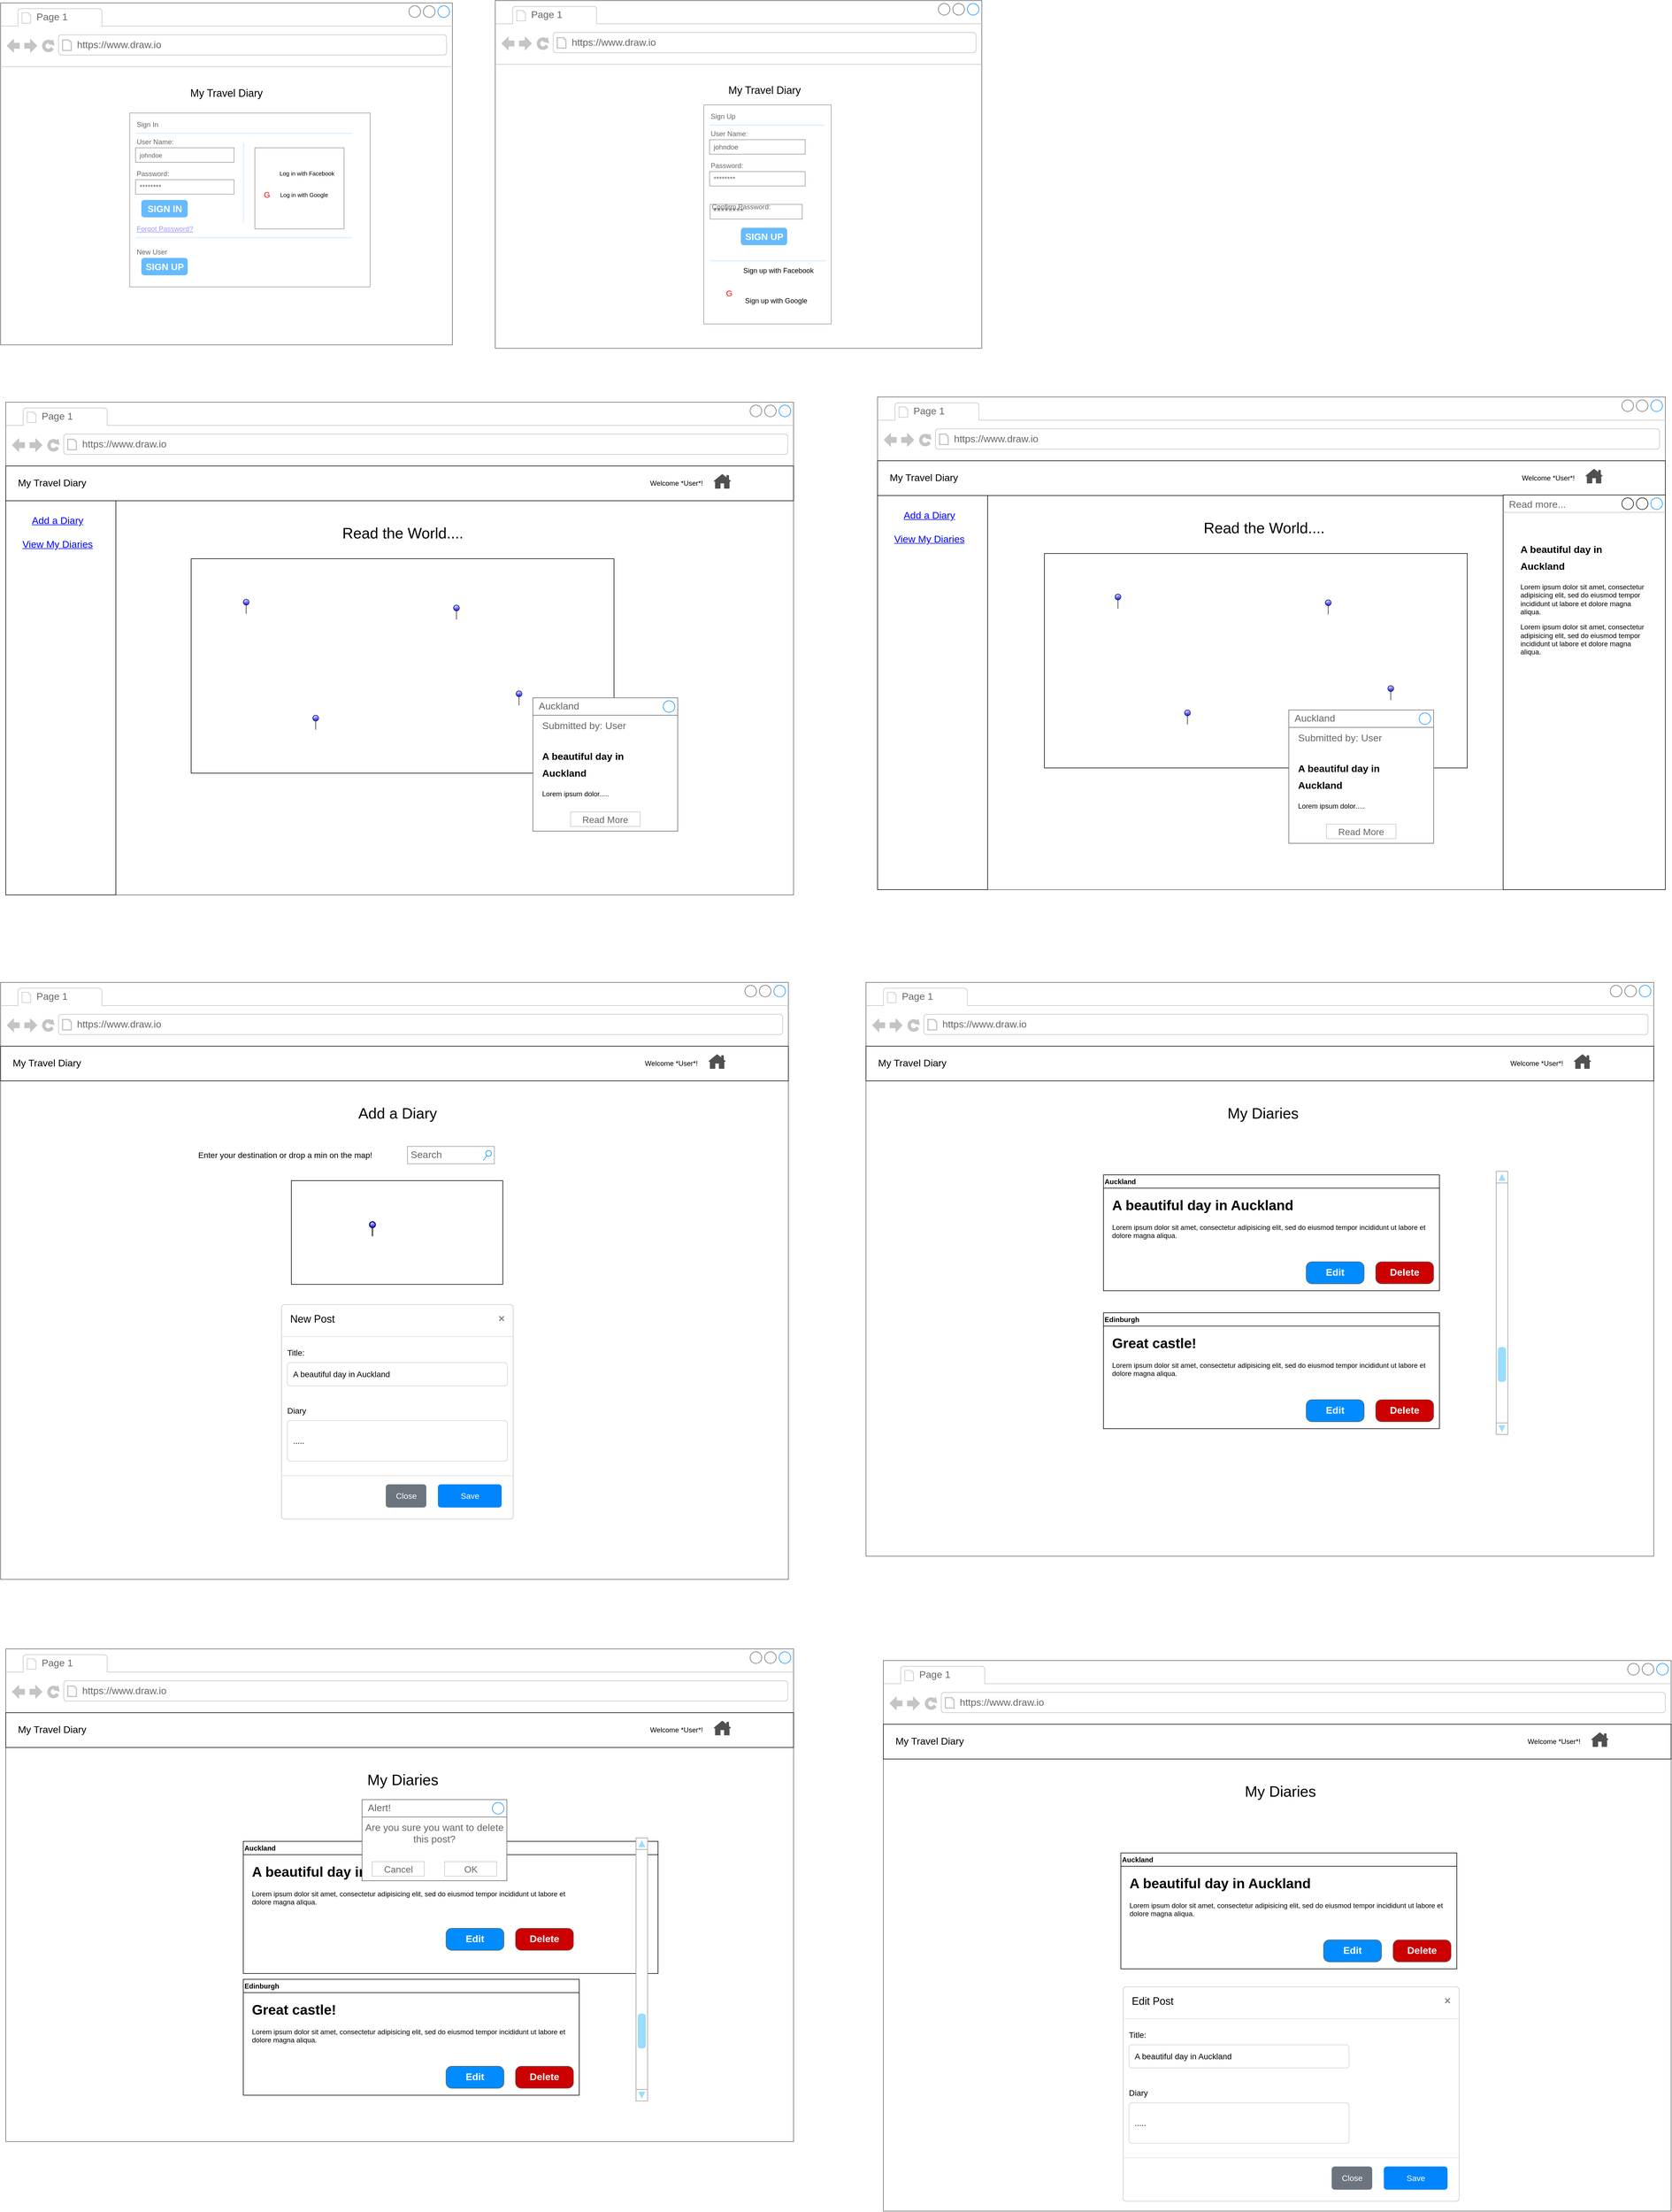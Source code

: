 <mxfile version="21.6.6" type="device">
  <diagram name="Page-1" id="_kGvwh7l0LLHCs0dxBXU">
    <mxGraphModel dx="14191" dy="10467" grid="1" gridSize="10" guides="1" tooltips="1" connect="1" arrows="1" fold="1" page="1" pageScale="1" pageWidth="827" pageHeight="1169" math="0" shadow="0">
      <root>
        <mxCell id="0" />
        <mxCell id="1" parent="0" />
        <mxCell id="R0nz26j8i6R1X5gJDK1r-1" value="" style="strokeWidth=1;shadow=0;dashed=0;align=center;html=1;shape=mxgraph.mockup.containers.browserWindow;rSize=0;strokeColor=#666666;strokeColor2=#008cff;strokeColor3=#c4c4c4;mainText=,;recursiveResize=0;" vertex="1" parent="1">
          <mxGeometry x="-10695" y="-7481" width="1360" height="850" as="geometry" />
        </mxCell>
        <mxCell id="R0nz26j8i6R1X5gJDK1r-2" value="Page 1" style="strokeWidth=1;shadow=0;dashed=0;align=center;html=1;shape=mxgraph.mockup.containers.anchor;fontSize=17;fontColor=#666666;align=left;whiteSpace=wrap;" vertex="1" parent="R0nz26j8i6R1X5gJDK1r-1">
          <mxGeometry x="60" y="12" width="110" height="26" as="geometry" />
        </mxCell>
        <mxCell id="R0nz26j8i6R1X5gJDK1r-3" value="https://www.draw.io" style="strokeWidth=1;shadow=0;dashed=0;align=center;html=1;shape=mxgraph.mockup.containers.anchor;rSize=0;fontSize=17;fontColor=#666666;align=left;" vertex="1" parent="R0nz26j8i6R1X5gJDK1r-1">
          <mxGeometry x="130" y="60" width="250" height="26" as="geometry" />
        </mxCell>
        <mxCell id="R0nz26j8i6R1X5gJDK1r-57" value="" style="rounded=0;whiteSpace=wrap;html=1;" vertex="1" parent="R0nz26j8i6R1X5gJDK1r-1">
          <mxGeometry y="110" width="1360" height="60" as="geometry" />
        </mxCell>
        <mxCell id="R0nz26j8i6R1X5gJDK1r-58" value="Welcome *User*!" style="text;html=1;strokeColor=none;fillColor=none;align=center;verticalAlign=middle;whiteSpace=wrap;rounded=0;" vertex="1" parent="R0nz26j8i6R1X5gJDK1r-1">
          <mxGeometry x="1088" y="125" width="140" height="30" as="geometry" />
        </mxCell>
        <mxCell id="R0nz26j8i6R1X5gJDK1r-59" value="&lt;font style=&quot;font-size: 17px;&quot;&gt;My Travel Diary&lt;/font&gt;" style="text;html=1;strokeColor=none;fillColor=none;align=center;verticalAlign=middle;whiteSpace=wrap;rounded=0;" vertex="1" parent="R0nz26j8i6R1X5gJDK1r-1">
          <mxGeometry x="10" y="125" width="140" height="30" as="geometry" />
        </mxCell>
        <mxCell id="R0nz26j8i6R1X5gJDK1r-60" value="" style="sketch=0;pointerEvents=1;shadow=0;dashed=0;html=1;strokeColor=none;fillColor=#505050;labelPosition=center;verticalLabelPosition=bottom;verticalAlign=top;outlineConnect=0;align=center;shape=mxgraph.office.concepts.home;" vertex="1" parent="R0nz26j8i6R1X5gJDK1r-1">
          <mxGeometry x="1222" y="124" width="30" height="25" as="geometry" />
        </mxCell>
        <mxCell id="R0nz26j8i6R1X5gJDK1r-61" value="" style="shape=image;html=1;verticalAlign=top;verticalLabelPosition=bottom;labelBackgroundColor=#ffffff;imageAspect=0;aspect=fixed;image=https://cdn1.iconfinder.com/data/icons/ui-essential-17/32/UI_Essential_Outline_1_essential-app-ui-question-help-128.png" vertex="1" parent="R0nz26j8i6R1X5gJDK1r-1">
          <mxGeometry x="1270" y="124" width="30" height="30" as="geometry" />
        </mxCell>
        <mxCell id="R0nz26j8i6R1X5gJDK1r-62" value="" style="rounded=0;whiteSpace=wrap;html=1;" vertex="1" parent="R0nz26j8i6R1X5gJDK1r-1">
          <mxGeometry x="320" y="270" width="730" height="370" as="geometry" />
        </mxCell>
        <mxCell id="R0nz26j8i6R1X5gJDK1r-63" value="" style="rounded=0;whiteSpace=wrap;html=1;" vertex="1" parent="R0nz26j8i6R1X5gJDK1r-1">
          <mxGeometry y="170" width="190" height="680" as="geometry" />
        </mxCell>
        <mxCell id="R0nz26j8i6R1X5gJDK1r-64" value="Add a Diary" style="shape=rectangle;strokeColor=none;fillColor=none;linkText=;fontSize=17;fontColor=#0000ff;fontStyle=4;html=1;align=center;" vertex="1" parent="R0nz26j8i6R1X5gJDK1r-1">
          <mxGeometry x="14" y="190" width="150" height="30" as="geometry" />
        </mxCell>
        <mxCell id="R0nz26j8i6R1X5gJDK1r-77" value="&lt;font style=&quot;font-size: 26px;&quot;&gt;Read the World....&lt;/font&gt;" style="text;html=1;strokeColor=none;fillColor=none;align=center;verticalAlign=middle;whiteSpace=wrap;rounded=0;" vertex="1" parent="R0nz26j8i6R1X5gJDK1r-1">
          <mxGeometry x="517.5" y="211" width="335" height="30" as="geometry" />
        </mxCell>
        <mxCell id="R0nz26j8i6R1X5gJDK1r-79" value="" style="verticalLabelPosition=top;html=1;shadow=0;dashed=0;verticalAlign=bottom;strokeWidth=1;shape=mxgraph.ios.iPin;fillColor2=#ccccff;fillColor3=#0000ff;strokeColor=#000066;" vertex="1" parent="R0nz26j8i6R1X5gJDK1r-1">
          <mxGeometry x="410" y="340" width="10" height="25" as="geometry" />
        </mxCell>
        <mxCell id="R0nz26j8i6R1X5gJDK1r-80" value="" style="verticalLabelPosition=top;html=1;shadow=0;dashed=0;verticalAlign=bottom;strokeWidth=1;shape=mxgraph.ios.iPin;fillColor2=#ccccff;fillColor3=#0000ff;strokeColor=#000066;" vertex="1" parent="R0nz26j8i6R1X5gJDK1r-1">
          <mxGeometry x="530" y="540" width="10" height="25" as="geometry" />
        </mxCell>
        <mxCell id="R0nz26j8i6R1X5gJDK1r-81" value="" style="verticalLabelPosition=top;html=1;shadow=0;dashed=0;verticalAlign=bottom;strokeWidth=1;shape=mxgraph.ios.iPin;fillColor2=#ccccff;fillColor3=#0000ff;strokeColor=#000066;" vertex="1" parent="R0nz26j8i6R1X5gJDK1r-1">
          <mxGeometry x="773" y="350" width="10" height="25" as="geometry" />
        </mxCell>
        <mxCell id="R0nz26j8i6R1X5gJDK1r-82" value="" style="verticalLabelPosition=top;html=1;shadow=0;dashed=0;verticalAlign=bottom;strokeWidth=1;shape=mxgraph.ios.iPin;fillColor2=#ccccff;fillColor3=#0000ff;strokeColor=#000066;" vertex="1" parent="R0nz26j8i6R1X5gJDK1r-1">
          <mxGeometry x="881" y="498" width="10" height="25" as="geometry" />
        </mxCell>
        <mxCell id="R0nz26j8i6R1X5gJDK1r-83" value="&amp;nbsp; &amp;nbsp;Submitted by: User&lt;br&gt;&lt;span style=&quot;white-space: pre;&quot;&gt;&#x9;&lt;/span&gt;&lt;br&gt;&lt;span style=&quot;white-space: pre;&quot;&gt;&#x9;&lt;/span&gt;" style="strokeWidth=1;shadow=0;dashed=0;align=left;html=1;shape=mxgraph.mockup.containers.rrect;rSize=0;strokeColor=#666666;fontColor=#666666;fontSize=17;verticalAlign=top;whiteSpace=wrap;fillColor=#ffffff;spacingTop=32;" vertex="1" parent="R0nz26j8i6R1X5gJDK1r-1">
          <mxGeometry x="910" y="510" width="250" height="230" as="geometry" />
        </mxCell>
        <mxCell id="R0nz26j8i6R1X5gJDK1r-84" value="Auckland" style="strokeWidth=1;shadow=0;dashed=0;align=center;html=1;shape=mxgraph.mockup.containers.rrect;rSize=0;fontSize=17;fontColor=#666666;strokeColor=#666666;align=left;spacingLeft=8;fillColor=#ffffff;resizeWidth=1;whiteSpace=wrap;" vertex="1" parent="R0nz26j8i6R1X5gJDK1r-83">
          <mxGeometry width="250" height="30" relative="1" as="geometry" />
        </mxCell>
        <mxCell id="R0nz26j8i6R1X5gJDK1r-85" value="" style="shape=ellipse;strokeColor=#008cff;resizable=0;fillColor=none;html=1;" vertex="1" parent="R0nz26j8i6R1X5gJDK1r-84">
          <mxGeometry x="1" y="0.5" width="20" height="20" relative="1" as="geometry">
            <mxPoint x="-25" y="-10" as="offset" />
          </mxGeometry>
        </mxCell>
        <mxCell id="R0nz26j8i6R1X5gJDK1r-86" value="Read More" style="strokeWidth=1;shadow=0;dashed=0;align=center;html=1;shape=mxgraph.mockup.containers.rrect;rSize=0;fontSize=16;fontColor=#666666;strokeColor=#c4c4c4;resizable=0;whiteSpace=wrap;fillColor=#ffffff;" vertex="1" parent="R0nz26j8i6R1X5gJDK1r-83">
          <mxGeometry x="0.5" y="1" width="120" height="25" relative="1" as="geometry">
            <mxPoint x="-60" y="-33" as="offset" />
          </mxGeometry>
        </mxCell>
        <mxCell id="R0nz26j8i6R1X5gJDK1r-87" value="&lt;h1&gt;&lt;font style=&quot;font-size: 17px;&quot;&gt;A beautiful day in Auckland&lt;/font&gt;&lt;/h1&gt;&lt;p&gt;Lorem ipsum dolor.....&lt;/p&gt;" style="text;html=1;strokeColor=none;fillColor=none;spacing=5;spacingTop=-20;whiteSpace=wrap;overflow=hidden;rounded=0;" vertex="1" parent="R0nz26j8i6R1X5gJDK1r-83">
          <mxGeometry x="11" y="78.684" width="229" height="145.263" as="geometry" />
        </mxCell>
        <mxCell id="R0nz26j8i6R1X5gJDK1r-76" value="View My Diaries" style="shape=rectangle;strokeColor=none;fillColor=none;linkText=;fontSize=17;fontColor=#0000ff;fontStyle=4;html=1;align=center;" vertex="1" parent="R0nz26j8i6R1X5gJDK1r-1">
          <mxGeometry x="14" y="231" width="150" height="30" as="geometry" />
        </mxCell>
        <mxCell id="R0nz26j8i6R1X5gJDK1r-7" value="" style="strokeWidth=1;shadow=0;dashed=0;align=center;html=1;shape=mxgraph.mockup.containers.browserWindow;rSize=0;strokeColor=#666666;strokeColor2=#008cff;strokeColor3=#c4c4c4;mainText=,;recursiveResize=0;" vertex="1" parent="1">
          <mxGeometry x="-10704" y="-8170" width="780" height="590" as="geometry" />
        </mxCell>
        <mxCell id="R0nz26j8i6R1X5gJDK1r-8" value="Page 1" style="strokeWidth=1;shadow=0;dashed=0;align=center;html=1;shape=mxgraph.mockup.containers.anchor;fontSize=17;fontColor=#666666;align=left;whiteSpace=wrap;" vertex="1" parent="R0nz26j8i6R1X5gJDK1r-7">
          <mxGeometry x="60" y="12" width="110" height="26" as="geometry" />
        </mxCell>
        <mxCell id="R0nz26j8i6R1X5gJDK1r-9" value="https://www.draw.io" style="strokeWidth=1;shadow=0;dashed=0;align=center;html=1;shape=mxgraph.mockup.containers.anchor;rSize=0;fontSize=17;fontColor=#666666;align=left;" vertex="1" parent="R0nz26j8i6R1X5gJDK1r-7">
          <mxGeometry x="130" y="60" width="250" height="26" as="geometry" />
        </mxCell>
        <mxCell id="R0nz26j8i6R1X5gJDK1r-10" value="" style="strokeWidth=1;shadow=0;dashed=0;align=center;html=1;shape=mxgraph.mockup.forms.rrect;rSize=0;strokeColor=#999999;fillColor=#ffffff;" vertex="1" parent="R0nz26j8i6R1X5gJDK1r-7">
          <mxGeometry x="223" y="190" width="415" height="300" as="geometry" />
        </mxCell>
        <mxCell id="R0nz26j8i6R1X5gJDK1r-11" value="Sign In" style="strokeWidth=1;shadow=0;dashed=0;align=center;html=1;shape=mxgraph.mockup.forms.anchor;fontSize=12;fontColor=#666666;align=left;resizeWidth=1;spacingLeft=0;" vertex="1" parent="R0nz26j8i6R1X5gJDK1r-10">
          <mxGeometry width="207.5" height="20" relative="1" as="geometry">
            <mxPoint x="10" y="10" as="offset" />
          </mxGeometry>
        </mxCell>
        <mxCell id="R0nz26j8i6R1X5gJDK1r-12" value="" style="shape=line;strokeColor=#ddeeff;strokeWidth=2;html=1;resizeWidth=1;" vertex="1" parent="R0nz26j8i6R1X5gJDK1r-10">
          <mxGeometry width="373.5" height="10" relative="1" as="geometry">
            <mxPoint x="10" y="30" as="offset" />
          </mxGeometry>
        </mxCell>
        <mxCell id="R0nz26j8i6R1X5gJDK1r-13" value="User Name:" style="strokeWidth=1;shadow=0;dashed=0;align=center;html=1;shape=mxgraph.mockup.forms.anchor;fontSize=12;fontColor=#666666;align=left;resizeWidth=1;spacingLeft=0;" vertex="1" parent="R0nz26j8i6R1X5gJDK1r-10">
          <mxGeometry width="207.5" height="20" relative="1" as="geometry">
            <mxPoint x="10" y="40" as="offset" />
          </mxGeometry>
        </mxCell>
        <mxCell id="R0nz26j8i6R1X5gJDK1r-14" value="&lt;font style=&quot;font-size: 11px;&quot;&gt;johndoe&lt;/font&gt;" style="strokeWidth=1;shadow=0;dashed=0;align=center;html=1;shape=mxgraph.mockup.forms.rrect;rSize=0;strokeColor=#999999;fontColor=#666666;align=left;spacingLeft=5;resizeWidth=1;" vertex="1" parent="R0nz26j8i6R1X5gJDK1r-10">
          <mxGeometry width="170" height="25" relative="1" as="geometry">
            <mxPoint x="10" y="60" as="offset" />
          </mxGeometry>
        </mxCell>
        <mxCell id="R0nz26j8i6R1X5gJDK1r-15" value="Password:" style="strokeWidth=1;shadow=0;dashed=0;align=center;html=1;shape=mxgraph.mockup.forms.anchor;fontSize=12;fontColor=#666666;align=left;resizeWidth=1;spacingLeft=0;" vertex="1" parent="R0nz26j8i6R1X5gJDK1r-10">
          <mxGeometry width="207.5" height="20" relative="1" as="geometry">
            <mxPoint x="10" y="95" as="offset" />
          </mxGeometry>
        </mxCell>
        <mxCell id="R0nz26j8i6R1X5gJDK1r-16" value="********" style="strokeWidth=1;shadow=0;dashed=0;align=center;html=1;shape=mxgraph.mockup.forms.rrect;rSize=0;strokeColor=#999999;fontColor=#666666;align=left;spacingLeft=5;resizeWidth=1;" vertex="1" parent="R0nz26j8i6R1X5gJDK1r-10">
          <mxGeometry width="170" height="25" relative="1" as="geometry">
            <mxPoint x="10" y="115" as="offset" />
          </mxGeometry>
        </mxCell>
        <mxCell id="R0nz26j8i6R1X5gJDK1r-17" value="SIGN IN" style="strokeWidth=1;shadow=0;dashed=0;align=center;html=1;shape=mxgraph.mockup.forms.rrect;rSize=5;strokeColor=none;fontColor=#ffffff;fillColor=#66bbff;fontSize=16;fontStyle=1;" vertex="1" parent="R0nz26j8i6R1X5gJDK1r-10">
          <mxGeometry y="1" width="80" height="30" relative="1" as="geometry">
            <mxPoint x="20" y="-150" as="offset" />
          </mxGeometry>
        </mxCell>
        <mxCell id="R0nz26j8i6R1X5gJDK1r-18" value="Forgot Password?" style="strokeWidth=1;shadow=0;dashed=0;align=center;html=1;shape=mxgraph.mockup.forms.anchor;fontSize=12;fontColor=#9999ff;align=left;spacingLeft=0;fontStyle=4;resizeWidth=1;" vertex="1" parent="R0nz26j8i6R1X5gJDK1r-10">
          <mxGeometry y="1" width="311.25" height="20" relative="1" as="geometry">
            <mxPoint x="10" y="-110" as="offset" />
          </mxGeometry>
        </mxCell>
        <mxCell id="R0nz26j8i6R1X5gJDK1r-19" value="" style="shape=line;strokeColor=#ddeeff;strokeWidth=2;html=1;resizeWidth=1;" vertex="1" parent="R0nz26j8i6R1X5gJDK1r-10">
          <mxGeometry y="1" width="373.5" height="10" relative="1" as="geometry">
            <mxPoint x="10" y="-90" as="offset" />
          </mxGeometry>
        </mxCell>
        <mxCell id="R0nz26j8i6R1X5gJDK1r-20" value="New User" style="strokeWidth=1;shadow=0;dashed=0;align=center;html=1;shape=mxgraph.mockup.forms.anchor;fontSize=12;fontColor=#666666;align=left;spacingLeft=0;resizeWidth=1;" vertex="1" parent="R0nz26j8i6R1X5gJDK1r-10">
          <mxGeometry y="1" width="311.25" height="20" relative="1" as="geometry">
            <mxPoint x="10" y="-70" as="offset" />
          </mxGeometry>
        </mxCell>
        <mxCell id="R0nz26j8i6R1X5gJDK1r-21" value="SIGN UP" style="strokeWidth=1;shadow=0;dashed=0;align=center;html=1;shape=mxgraph.mockup.forms.rrect;rSize=5;strokeColor=none;fontColor=#ffffff;fillColor=#66bbff;fontSize=16;fontStyle=1;" vertex="1" parent="R0nz26j8i6R1X5gJDK1r-10">
          <mxGeometry y="1" width="80" height="30" relative="1" as="geometry">
            <mxPoint x="20" y="-50" as="offset" />
          </mxGeometry>
        </mxCell>
        <mxCell id="R0nz26j8i6R1X5gJDK1r-51" value="" style="rounded=0;whiteSpace=wrap;html=1;strokeColor=#999999;" vertex="1" parent="R0nz26j8i6R1X5gJDK1r-10">
          <mxGeometry x="216.02" y="60" width="153.98" height="140" as="geometry" />
        </mxCell>
        <mxCell id="R0nz26j8i6R1X5gJDK1r-50" value="&lt;font style=&quot;font-size: 14px;&quot; color=&quot;#ff0000&quot;&gt;G&lt;/font&gt;" style="text;html=1;strokeColor=none;fillColor=none;align=center;verticalAlign=middle;whiteSpace=wrap;rounded=0;" vertex="1" parent="R0nz26j8i6R1X5gJDK1r-10">
          <mxGeometry x="193.481" y="126.004" width="88.355" height="30.815" as="geometry" />
        </mxCell>
        <mxCell id="R0nz26j8i6R1X5gJDK1r-52" value="&lt;font style=&quot;font-size: 10px;&quot;&gt;Log in with Facebook&lt;/font&gt;" style="text;html=1;strokeColor=none;fillColor=none;align=center;verticalAlign=middle;whiteSpace=wrap;rounded=0;" vertex="1" parent="R0nz26j8i6R1X5gJDK1r-10">
          <mxGeometry x="255" y="90" width="102.34" height="27.8" as="geometry" />
        </mxCell>
        <mxCell id="R0nz26j8i6R1X5gJDK1r-54" value="&lt;font style=&quot;font-size: 10px;&quot;&gt;Log in with Google&lt;/font&gt;" style="text;html=1;strokeColor=none;fillColor=none;align=center;verticalAlign=middle;whiteSpace=wrap;rounded=0;" vertex="1" parent="R0nz26j8i6R1X5gJDK1r-10">
          <mxGeometry x="255" y="126" width="92" height="30" as="geometry" />
        </mxCell>
        <mxCell id="R0nz26j8i6R1X5gJDK1r-55" value="" style="shape=image;html=1;verticalAlign=top;verticalLabelPosition=bottom;labelBackgroundColor=#ffffff;imageAspect=0;aspect=fixed;image=https://cdn1.iconfinder.com/data/icons/social-media-2285/512/Colored_Facebook3_svg-128.png" vertex="1" parent="R0nz26j8i6R1X5gJDK1r-10">
          <mxGeometry x="227.66" y="93.897" width="20" height="20" as="geometry" />
        </mxCell>
        <mxCell id="R0nz26j8i6R1X5gJDK1r-36" value="&lt;font style=&quot;font-size: 18px;&quot;&gt;My Travel Diary&lt;/font&gt;" style="text;html=1;strokeColor=none;fillColor=none;align=center;verticalAlign=middle;whiteSpace=wrap;rounded=0;" vertex="1" parent="R0nz26j8i6R1X5gJDK1r-7">
          <mxGeometry x="305" y="141" width="170" height="30" as="geometry" />
        </mxCell>
        <mxCell id="R0nz26j8i6R1X5gJDK1r-41" value="" style="rounded=1;whiteSpace=wrap;html=1;fillColor=#f5f5f5;fontColor=#333333;strokeColor=#666666;" vertex="1" parent="1">
          <mxGeometry x="-9466" y="-7664" width="170" height="40" as="geometry" />
        </mxCell>
        <mxCell id="R0nz26j8i6R1X5gJDK1r-4" value="" style="strokeWidth=1;shadow=0;dashed=0;align=center;html=1;shape=mxgraph.mockup.containers.browserWindow;rSize=0;strokeColor=#666666;strokeColor2=#008cff;strokeColor3=#c4c4c4;mainText=,;recursiveResize=0;" vertex="1" parent="1">
          <mxGeometry x="-9850" y="-8174" width="840" height="600" as="geometry" />
        </mxCell>
        <mxCell id="R0nz26j8i6R1X5gJDK1r-5" value="Page 1" style="strokeWidth=1;shadow=0;dashed=0;align=center;html=1;shape=mxgraph.mockup.containers.anchor;fontSize=17;fontColor=#666666;align=left;whiteSpace=wrap;" vertex="1" parent="R0nz26j8i6R1X5gJDK1r-4">
          <mxGeometry x="60" y="12" width="110" height="26" as="geometry" />
        </mxCell>
        <mxCell id="R0nz26j8i6R1X5gJDK1r-6" value="https://www.draw.io" style="strokeWidth=1;shadow=0;dashed=0;align=center;html=1;shape=mxgraph.mockup.containers.anchor;rSize=0;fontSize=17;fontColor=#666666;align=left;" vertex="1" parent="R0nz26j8i6R1X5gJDK1r-4">
          <mxGeometry x="130" y="60" width="250" height="26" as="geometry" />
        </mxCell>
        <mxCell id="R0nz26j8i6R1X5gJDK1r-22" value="" style="strokeWidth=1;shadow=0;dashed=0;align=center;html=1;shape=mxgraph.mockup.forms.rrect;rSize=0;strokeColor=#999999;fillColor=#ffffff;" vertex="1" parent="R0nz26j8i6R1X5gJDK1r-4">
          <mxGeometry x="360" y="180" width="220" height="378" as="geometry" />
        </mxCell>
        <mxCell id="R0nz26j8i6R1X5gJDK1r-23" value="Sign Up" style="strokeWidth=1;shadow=0;dashed=0;align=center;html=1;shape=mxgraph.mockup.forms.anchor;fontSize=12;fontColor=#666666;align=left;resizeWidth=1;spacingLeft=0;" vertex="1" parent="R0nz26j8i6R1X5gJDK1r-22">
          <mxGeometry width="110" height="20" relative="1" as="geometry">
            <mxPoint x="10" y="10" as="offset" />
          </mxGeometry>
        </mxCell>
        <mxCell id="R0nz26j8i6R1X5gJDK1r-24" value="" style="shape=line;strokeColor=#ddeeff;strokeWidth=2;html=1;resizeWidth=1;" vertex="1" parent="R0nz26j8i6R1X5gJDK1r-22">
          <mxGeometry width="198" height="10" relative="1" as="geometry">
            <mxPoint x="10" y="30" as="offset" />
          </mxGeometry>
        </mxCell>
        <mxCell id="R0nz26j8i6R1X5gJDK1r-25" value="User Name:" style="strokeWidth=1;shadow=0;dashed=0;align=center;html=1;shape=mxgraph.mockup.forms.anchor;fontSize=12;fontColor=#666666;align=left;resizeWidth=1;spacingLeft=0;" vertex="1" parent="R0nz26j8i6R1X5gJDK1r-22">
          <mxGeometry width="110" height="20" relative="1" as="geometry">
            <mxPoint x="10" y="40" as="offset" />
          </mxGeometry>
        </mxCell>
        <mxCell id="R0nz26j8i6R1X5gJDK1r-26" value="johndoe" style="strokeWidth=1;shadow=0;dashed=0;align=center;html=1;shape=mxgraph.mockup.forms.rrect;rSize=0;strokeColor=#999999;fontColor=#666666;align=left;spacingLeft=5;resizeWidth=1;" vertex="1" parent="R0nz26j8i6R1X5gJDK1r-22">
          <mxGeometry width="165" height="25" relative="1" as="geometry">
            <mxPoint x="10" y="60" as="offset" />
          </mxGeometry>
        </mxCell>
        <mxCell id="R0nz26j8i6R1X5gJDK1r-27" value="Password:" style="strokeWidth=1;shadow=0;dashed=0;align=center;html=1;shape=mxgraph.mockup.forms.anchor;fontSize=12;fontColor=#666666;align=left;resizeWidth=1;spacingLeft=0;" vertex="1" parent="R0nz26j8i6R1X5gJDK1r-22">
          <mxGeometry width="110" height="20" relative="1" as="geometry">
            <mxPoint x="10" y="95" as="offset" />
          </mxGeometry>
        </mxCell>
        <mxCell id="R0nz26j8i6R1X5gJDK1r-28" value="********" style="strokeWidth=1;shadow=0;dashed=0;align=center;html=1;shape=mxgraph.mockup.forms.rrect;rSize=0;strokeColor=#999999;fontColor=#666666;align=left;spacingLeft=5;resizeWidth=1;" vertex="1" parent="R0nz26j8i6R1X5gJDK1r-22">
          <mxGeometry width="165" height="25" relative="1" as="geometry">
            <mxPoint x="10" y="115" as="offset" />
          </mxGeometry>
        </mxCell>
        <mxCell id="R0nz26j8i6R1X5gJDK1r-33" value="SIGN UP" style="strokeWidth=1;shadow=0;dashed=0;align=center;html=1;shape=mxgraph.mockup.forms.rrect;rSize=5;strokeColor=none;fontColor=#ffffff;fillColor=#66bbff;fontSize=16;fontStyle=1;" vertex="1" parent="R0nz26j8i6R1X5gJDK1r-22">
          <mxGeometry y="1" width="80" height="30" relative="1" as="geometry">
            <mxPoint x="64" y="-166" as="offset" />
          </mxGeometry>
        </mxCell>
        <mxCell id="R0nz26j8i6R1X5gJDK1r-35" value="********" style="strokeWidth=1;shadow=0;dashed=0;align=center;html=1;shape=mxgraph.mockup.forms.pwField;strokeColor=#999999;mainText=;align=left;fontColor=#666666;fontSize=17;spacingLeft=3;" vertex="1" parent="R0nz26j8i6R1X5gJDK1r-22">
          <mxGeometry x="11" y="171.62" width="159" height="25.38" as="geometry" />
        </mxCell>
        <mxCell id="R0nz26j8i6R1X5gJDK1r-38" value="" style="shape=image;html=1;verticalAlign=top;verticalLabelPosition=bottom;labelBackgroundColor=#ffffff;imageAspect=0;aspect=fixed;image=https://cdn1.iconfinder.com/data/icons/social-media-2285/512/Colored_Facebook3_svg-128.png" vertex="1" parent="R0nz26j8i6R1X5gJDK1r-22">
          <mxGeometry x="33" y="277.337" width="20" height="20" as="geometry" />
        </mxCell>
        <mxCell id="R0nz26j8i6R1X5gJDK1r-40" value="Sign up with Facebook" style="text;html=1;strokeColor=none;fillColor=none;align=center;verticalAlign=middle;whiteSpace=wrap;rounded=0;" vertex="1" parent="R0nz26j8i6R1X5gJDK1r-22">
          <mxGeometry x="60" y="272.2" width="138" height="27.8" as="geometry" />
        </mxCell>
        <mxCell id="R0nz26j8i6R1X5gJDK1r-44" value="&lt;font style=&quot;font-size: 14px;&quot; color=&quot;#ff0000&quot;&gt;G&lt;/font&gt;" style="text;html=1;strokeColor=none;fillColor=none;align=center;verticalAlign=middle;whiteSpace=wrap;rounded=0;" vertex="1" parent="R0nz26j8i6R1X5gJDK1r-22">
          <mxGeometry x="11" y="309.424" width="66" height="30.815" as="geometry" />
        </mxCell>
        <mxCell id="R0nz26j8i6R1X5gJDK1r-37" value="&lt;font style=&quot;font-size: 18px;&quot;&gt;My Travel Diary&lt;/font&gt;" style="text;html=1;strokeColor=none;fillColor=none;align=center;verticalAlign=middle;whiteSpace=wrap;rounded=0;" vertex="1" parent="R0nz26j8i6R1X5gJDK1r-4">
          <mxGeometry x="380" y="140" width="170" height="30" as="geometry" />
        </mxCell>
        <mxCell id="R0nz26j8i6R1X5gJDK1r-34" value="Confirm Password:" style="strokeWidth=1;shadow=0;dashed=0;align=center;html=1;shape=mxgraph.mockup.forms.anchor;fontSize=12;fontColor=#666666;align=left;resizeWidth=1;spacingLeft=0;" vertex="1" parent="1">
          <mxGeometry x="-9478" y="-7828" width="100" height="20" as="geometry" />
        </mxCell>
        <mxCell id="R0nz26j8i6R1X5gJDK1r-42" value="Sign up with Google" style="text;html=1;strokeColor=none;fillColor=none;align=center;verticalAlign=middle;whiteSpace=wrap;rounded=0;" vertex="1" parent="1">
          <mxGeometry x="-9430" y="-7671" width="130" height="30" as="geometry" />
        </mxCell>
        <mxCell id="R0nz26j8i6R1X5gJDK1r-48" value="" style="shape=line;strokeColor=#ddeeff;strokeWidth=2;html=1;resizeWidth=1;" vertex="1" parent="1">
          <mxGeometry x="-9478" y="-7730" width="198" height="10" as="geometry" />
        </mxCell>
        <mxCell id="R0nz26j8i6R1X5gJDK1r-49" value="" style="shape=line;strokeColor=#ddeeff;strokeWidth=2;html=1;resizeWidth=1;rotation=90;" vertex="1" parent="1">
          <mxGeometry x="-10353" y="-7865" width="137" height="10" as="geometry" />
        </mxCell>
        <mxCell id="R0nz26j8i6R1X5gJDK1r-88" value="" style="strokeWidth=1;shadow=0;dashed=0;align=center;html=1;shape=mxgraph.mockup.containers.browserWindow;rSize=0;strokeColor=#666666;strokeColor2=#008cff;strokeColor3=#c4c4c4;mainText=,;recursiveResize=0;" vertex="1" parent="1">
          <mxGeometry x="-9190" y="-7490" width="1360" height="850" as="geometry" />
        </mxCell>
        <mxCell id="R0nz26j8i6R1X5gJDK1r-89" value="Page 1" style="strokeWidth=1;shadow=0;dashed=0;align=center;html=1;shape=mxgraph.mockup.containers.anchor;fontSize=17;fontColor=#666666;align=left;whiteSpace=wrap;" vertex="1" parent="R0nz26j8i6R1X5gJDK1r-88">
          <mxGeometry x="60" y="12" width="110" height="26" as="geometry" />
        </mxCell>
        <mxCell id="R0nz26j8i6R1X5gJDK1r-90" value="https://www.draw.io" style="strokeWidth=1;shadow=0;dashed=0;align=center;html=1;shape=mxgraph.mockup.containers.anchor;rSize=0;fontSize=17;fontColor=#666666;align=left;" vertex="1" parent="R0nz26j8i6R1X5gJDK1r-88">
          <mxGeometry x="130" y="60" width="250" height="26" as="geometry" />
        </mxCell>
        <mxCell id="R0nz26j8i6R1X5gJDK1r-91" value="" style="rounded=0;whiteSpace=wrap;html=1;" vertex="1" parent="R0nz26j8i6R1X5gJDK1r-88">
          <mxGeometry y="110" width="1360" height="60" as="geometry" />
        </mxCell>
        <mxCell id="R0nz26j8i6R1X5gJDK1r-92" value="Welcome *User*!" style="text;html=1;strokeColor=none;fillColor=none;align=center;verticalAlign=middle;whiteSpace=wrap;rounded=0;" vertex="1" parent="R0nz26j8i6R1X5gJDK1r-88">
          <mxGeometry x="1088" y="125" width="140" height="30" as="geometry" />
        </mxCell>
        <mxCell id="R0nz26j8i6R1X5gJDK1r-93" value="&lt;font style=&quot;font-size: 17px;&quot;&gt;My Travel Diary&lt;/font&gt;" style="text;html=1;strokeColor=none;fillColor=none;align=center;verticalAlign=middle;whiteSpace=wrap;rounded=0;" vertex="1" parent="R0nz26j8i6R1X5gJDK1r-88">
          <mxGeometry x="10" y="125" width="140" height="30" as="geometry" />
        </mxCell>
        <mxCell id="R0nz26j8i6R1X5gJDK1r-94" value="" style="sketch=0;pointerEvents=1;shadow=0;dashed=0;html=1;strokeColor=none;fillColor=#505050;labelPosition=center;verticalLabelPosition=bottom;verticalAlign=top;outlineConnect=0;align=center;shape=mxgraph.office.concepts.home;" vertex="1" parent="R0nz26j8i6R1X5gJDK1r-88">
          <mxGeometry x="1222" y="124" width="30" height="25" as="geometry" />
        </mxCell>
        <mxCell id="R0nz26j8i6R1X5gJDK1r-95" value="" style="shape=image;html=1;verticalAlign=top;verticalLabelPosition=bottom;labelBackgroundColor=#ffffff;imageAspect=0;aspect=fixed;image=https://cdn1.iconfinder.com/data/icons/ui-essential-17/32/UI_Essential_Outline_1_essential-app-ui-question-help-128.png" vertex="1" parent="R0nz26j8i6R1X5gJDK1r-88">
          <mxGeometry x="1270" y="124" width="30" height="30" as="geometry" />
        </mxCell>
        <mxCell id="R0nz26j8i6R1X5gJDK1r-96" value="" style="rounded=0;whiteSpace=wrap;html=1;" vertex="1" parent="R0nz26j8i6R1X5gJDK1r-88">
          <mxGeometry x="288" y="270" width="730" height="370" as="geometry" />
        </mxCell>
        <mxCell id="R0nz26j8i6R1X5gJDK1r-97" value="" style="rounded=0;whiteSpace=wrap;html=1;" vertex="1" parent="R0nz26j8i6R1X5gJDK1r-88">
          <mxGeometry y="170" width="190" height="680" as="geometry" />
        </mxCell>
        <mxCell id="R0nz26j8i6R1X5gJDK1r-98" value="Add a Diary" style="shape=rectangle;strokeColor=none;fillColor=none;linkText=;fontSize=17;fontColor=#0000ff;fontStyle=4;html=1;align=center;" vertex="1" parent="R0nz26j8i6R1X5gJDK1r-88">
          <mxGeometry x="14" y="190" width="150" height="30" as="geometry" />
        </mxCell>
        <mxCell id="R0nz26j8i6R1X5gJDK1r-99" value="&lt;font style=&quot;font-size: 26px;&quot;&gt;Read the World....&lt;/font&gt;" style="text;html=1;strokeColor=none;fillColor=none;align=center;verticalAlign=middle;whiteSpace=wrap;rounded=0;" vertex="1" parent="R0nz26j8i6R1X5gJDK1r-88">
          <mxGeometry x="499.5" y="211" width="335" height="30" as="geometry" />
        </mxCell>
        <mxCell id="R0nz26j8i6R1X5gJDK1r-100" value="" style="verticalLabelPosition=top;html=1;shadow=0;dashed=0;verticalAlign=bottom;strokeWidth=1;shape=mxgraph.ios.iPin;fillColor2=#ccccff;fillColor3=#0000ff;strokeColor=#000066;" vertex="1" parent="R0nz26j8i6R1X5gJDK1r-88">
          <mxGeometry x="410" y="340" width="10" height="25" as="geometry" />
        </mxCell>
        <mxCell id="R0nz26j8i6R1X5gJDK1r-101" value="" style="verticalLabelPosition=top;html=1;shadow=0;dashed=0;verticalAlign=bottom;strokeWidth=1;shape=mxgraph.ios.iPin;fillColor2=#ccccff;fillColor3=#0000ff;strokeColor=#000066;" vertex="1" parent="R0nz26j8i6R1X5gJDK1r-88">
          <mxGeometry x="530" y="540" width="10" height="25" as="geometry" />
        </mxCell>
        <mxCell id="R0nz26j8i6R1X5gJDK1r-102" value="" style="verticalLabelPosition=top;html=1;shadow=0;dashed=0;verticalAlign=bottom;strokeWidth=1;shape=mxgraph.ios.iPin;fillColor2=#ccccff;fillColor3=#0000ff;strokeColor=#000066;" vertex="1" parent="R0nz26j8i6R1X5gJDK1r-88">
          <mxGeometry x="773" y="350" width="10" height="25" as="geometry" />
        </mxCell>
        <mxCell id="R0nz26j8i6R1X5gJDK1r-103" value="" style="verticalLabelPosition=top;html=1;shadow=0;dashed=0;verticalAlign=bottom;strokeWidth=1;shape=mxgraph.ios.iPin;fillColor2=#ccccff;fillColor3=#0000ff;strokeColor=#000066;" vertex="1" parent="R0nz26j8i6R1X5gJDK1r-88">
          <mxGeometry x="881" y="498" width="10" height="25" as="geometry" />
        </mxCell>
        <mxCell id="R0nz26j8i6R1X5gJDK1r-104" value="&amp;nbsp; &amp;nbsp;Submitted by: User&lt;br style=&quot;border-color: var(--border-color);&quot;&gt;&lt;span style=&quot;&quot;&gt;&lt;span style=&quot;white-space: pre;&quot;&gt;&amp;nbsp;&amp;nbsp;&amp;nbsp;&amp;nbsp;&lt;/span&gt;&lt;/span&gt;&lt;br&gt;&lt;span style=&quot;&quot;&gt;&lt;span style=&quot;white-space: pre;&quot;&gt;&amp;nbsp;&amp;nbsp;&amp;nbsp;&amp;nbsp;&lt;/span&gt;&lt;/span&gt;" style="strokeWidth=1;shadow=0;dashed=0;align=left;html=1;shape=mxgraph.mockup.containers.rrect;rSize=0;strokeColor=#666666;fontColor=#666666;fontSize=17;verticalAlign=top;whiteSpace=wrap;fillColor=#ffffff;spacingTop=32;" vertex="1" parent="R0nz26j8i6R1X5gJDK1r-88">
          <mxGeometry x="710" y="540" width="250" height="230" as="geometry" />
        </mxCell>
        <mxCell id="R0nz26j8i6R1X5gJDK1r-105" value="Auckland" style="strokeWidth=1;shadow=0;dashed=0;align=center;html=1;shape=mxgraph.mockup.containers.rrect;rSize=0;fontSize=17;fontColor=#666666;strokeColor=#666666;align=left;spacingLeft=8;fillColor=#ffffff;resizeWidth=1;whiteSpace=wrap;" vertex="1" parent="R0nz26j8i6R1X5gJDK1r-104">
          <mxGeometry width="250" height="30" relative="1" as="geometry" />
        </mxCell>
        <mxCell id="R0nz26j8i6R1X5gJDK1r-106" value="" style="shape=ellipse;strokeColor=#008cff;resizable=0;fillColor=none;html=1;" vertex="1" parent="R0nz26j8i6R1X5gJDK1r-105">
          <mxGeometry x="1" y="0.5" width="20" height="20" relative="1" as="geometry">
            <mxPoint x="-25" y="-10" as="offset" />
          </mxGeometry>
        </mxCell>
        <mxCell id="R0nz26j8i6R1X5gJDK1r-107" value="Read More" style="strokeWidth=1;shadow=0;dashed=0;align=center;html=1;shape=mxgraph.mockup.containers.rrect;rSize=0;fontSize=16;fontColor=#666666;strokeColor=#c4c4c4;resizable=0;whiteSpace=wrap;fillColor=#ffffff;" vertex="1" parent="R0nz26j8i6R1X5gJDK1r-104">
          <mxGeometry x="0.5" y="1" width="120" height="25" relative="1" as="geometry">
            <mxPoint x="-60" y="-33" as="offset" />
          </mxGeometry>
        </mxCell>
        <mxCell id="R0nz26j8i6R1X5gJDK1r-108" value="&lt;h1&gt;&lt;font style=&quot;font-size: 17px;&quot;&gt;A beautiful day in Auckland&lt;/font&gt;&lt;/h1&gt;&lt;p&gt;Lorem ipsum dolor.....&lt;/p&gt;" style="text;html=1;strokeColor=none;fillColor=none;spacing=5;spacingTop=-20;whiteSpace=wrap;overflow=hidden;rounded=0;" vertex="1" parent="R0nz26j8i6R1X5gJDK1r-104">
          <mxGeometry x="11" y="78.684" width="229" height="145.263" as="geometry" />
        </mxCell>
        <mxCell id="R0nz26j8i6R1X5gJDK1r-109" value="View My Diaries" style="shape=rectangle;strokeColor=none;fillColor=none;linkText=;fontSize=17;fontColor=#0000ff;fontStyle=4;html=1;align=center;" vertex="1" parent="R0nz26j8i6R1X5gJDK1r-88">
          <mxGeometry x="14" y="231" width="150" height="30" as="geometry" />
        </mxCell>
        <mxCell id="R0nz26j8i6R1X5gJDK1r-110" value="Read more..." style="strokeWidth=1;shadow=0;dashed=0;align=center;html=1;shape=mxgraph.mockup.containers.window;align=left;verticalAlign=top;spacingLeft=8;strokeColor2=#008cff;strokeColor3=#c4c4c4;fontColor=#666666;mainText=;fontSize=17;labelBackgroundColor=none;whiteSpace=wrap;" vertex="1" parent="R0nz26j8i6R1X5gJDK1r-88">
          <mxGeometry x="1080" y="169" width="280" height="681" as="geometry" />
        </mxCell>
        <mxCell id="R0nz26j8i6R1X5gJDK1r-111" value="&lt;h1&gt;&lt;font style=&quot;font-size: 17px;&quot;&gt;A beautiful day in Auckland&lt;/font&gt;&lt;/h1&gt;&lt;p&gt;Lorem ipsum dolor sit amet, consectetur adipisicing elit, sed do eiusmod tempor incididunt ut labore et dolore magna aliqua.&lt;br&gt;&lt;/p&gt;&lt;p&gt;Lorem ipsum dolor sit amet, consectetur adipisicing elit, sed do eiusmod tempor incididunt ut labore et dolore magna aliqua.&lt;br&gt;&lt;/p&gt;&lt;p&gt;&lt;br&gt;&lt;/p&gt;" style="text;html=1;strokeColor=none;fillColor=none;spacing=5;spacingTop=-20;whiteSpace=wrap;overflow=hidden;rounded=0;" vertex="1" parent="R0nz26j8i6R1X5gJDK1r-88">
          <mxGeometry x="1105" y="241" width="229" height="259" as="geometry" />
        </mxCell>
        <mxCell id="R0nz26j8i6R1X5gJDK1r-113" value="" style="strokeWidth=1;shadow=0;dashed=0;align=center;html=1;shape=mxgraph.mockup.containers.browserWindow;rSize=0;strokeColor=#666666;strokeColor2=#008cff;strokeColor3=#c4c4c4;mainText=,;recursiveResize=0;" vertex="1" parent="1">
          <mxGeometry x="-10704" y="-6480" width="1360" height="1030" as="geometry" />
        </mxCell>
        <mxCell id="R0nz26j8i6R1X5gJDK1r-114" value="Page 1" style="strokeWidth=1;shadow=0;dashed=0;align=center;html=1;shape=mxgraph.mockup.containers.anchor;fontSize=17;fontColor=#666666;align=left;whiteSpace=wrap;" vertex="1" parent="R0nz26j8i6R1X5gJDK1r-113">
          <mxGeometry x="60" y="12" width="110" height="26" as="geometry" />
        </mxCell>
        <mxCell id="R0nz26j8i6R1X5gJDK1r-115" value="https://www.draw.io" style="strokeWidth=1;shadow=0;dashed=0;align=center;html=1;shape=mxgraph.mockup.containers.anchor;rSize=0;fontSize=17;fontColor=#666666;align=left;" vertex="1" parent="R0nz26j8i6R1X5gJDK1r-113">
          <mxGeometry x="130" y="60" width="250" height="26" as="geometry" />
        </mxCell>
        <mxCell id="R0nz26j8i6R1X5gJDK1r-116" value="" style="rounded=0;whiteSpace=wrap;html=1;" vertex="1" parent="R0nz26j8i6R1X5gJDK1r-113">
          <mxGeometry y="110" width="1360" height="60" as="geometry" />
        </mxCell>
        <mxCell id="R0nz26j8i6R1X5gJDK1r-117" value="Welcome *User*!" style="text;html=1;strokeColor=none;fillColor=none;align=center;verticalAlign=middle;whiteSpace=wrap;rounded=0;" vertex="1" parent="R0nz26j8i6R1X5gJDK1r-113">
          <mxGeometry x="1088" y="125" width="140" height="30" as="geometry" />
        </mxCell>
        <mxCell id="R0nz26j8i6R1X5gJDK1r-118" value="&lt;font style=&quot;font-size: 17px;&quot;&gt;My Travel Diary&lt;/font&gt;" style="text;html=1;strokeColor=none;fillColor=none;align=center;verticalAlign=middle;whiteSpace=wrap;rounded=0;" vertex="1" parent="R0nz26j8i6R1X5gJDK1r-113">
          <mxGeometry x="10" y="125" width="140" height="30" as="geometry" />
        </mxCell>
        <mxCell id="R0nz26j8i6R1X5gJDK1r-119" value="" style="sketch=0;pointerEvents=1;shadow=0;dashed=0;html=1;strokeColor=none;fillColor=#505050;labelPosition=center;verticalLabelPosition=bottom;verticalAlign=top;outlineConnect=0;align=center;shape=mxgraph.office.concepts.home;" vertex="1" parent="R0nz26j8i6R1X5gJDK1r-113">
          <mxGeometry x="1222" y="124" width="30" height="25" as="geometry" />
        </mxCell>
        <mxCell id="R0nz26j8i6R1X5gJDK1r-120" value="" style="shape=image;html=1;verticalAlign=top;verticalLabelPosition=bottom;labelBackgroundColor=#ffffff;imageAspect=0;aspect=fixed;image=https://cdn1.iconfinder.com/data/icons/ui-essential-17/32/UI_Essential_Outline_1_essential-app-ui-question-help-128.png" vertex="1" parent="R0nz26j8i6R1X5gJDK1r-113">
          <mxGeometry x="1270" y="124" width="30" height="30" as="geometry" />
        </mxCell>
        <mxCell id="R0nz26j8i6R1X5gJDK1r-121" value="" style="rounded=0;whiteSpace=wrap;html=1;" vertex="1" parent="R0nz26j8i6R1X5gJDK1r-113">
          <mxGeometry x="502" y="342" width="365" height="179" as="geometry" />
        </mxCell>
        <mxCell id="R0nz26j8i6R1X5gJDK1r-124" value="&lt;font style=&quot;font-size: 26px;&quot;&gt;Add a Diary&lt;/font&gt;" style="text;html=1;strokeColor=none;fillColor=none;align=center;verticalAlign=middle;whiteSpace=wrap;rounded=0;" vertex="1" parent="R0nz26j8i6R1X5gJDK1r-113">
          <mxGeometry x="517.5" y="211" width="335" height="30" as="geometry" />
        </mxCell>
        <mxCell id="R0nz26j8i6R1X5gJDK1r-157" value="Search" style="strokeWidth=1;shadow=0;dashed=0;align=center;html=1;shape=mxgraph.mockup.forms.searchBox;strokeColor=#999999;mainText=;strokeColor2=#008cff;fontColor=#666666;fontSize=17;align=left;spacingLeft=3;whiteSpace=wrap;" vertex="1" parent="R0nz26j8i6R1X5gJDK1r-113">
          <mxGeometry x="702.5" y="283" width="150" height="30" as="geometry" />
        </mxCell>
        <mxCell id="R0nz26j8i6R1X5gJDK1r-158" value="" style="verticalLabelPosition=top;shadow=0;dashed=0;align=center;html=1;verticalAlign=bottom;strokeWidth=1;shape=mxgraph.mockup.misc.pin;fillColor2=#ccccff;fillColor3=#0000ff;strokeColor=#000066;" vertex="1" parent="R0nz26j8i6R1X5gJDK1r-113">
          <mxGeometry x="637" y="413" width="10" height="25" as="geometry" />
        </mxCell>
        <mxCell id="R0nz26j8i6R1X5gJDK1r-159" value="&lt;font style=&quot;font-size: 14px;&quot;&gt;Enter your destination or drop a min on the map!&lt;/font&gt;" style="text;html=1;strokeColor=none;fillColor=none;align=center;verticalAlign=middle;whiteSpace=wrap;rounded=0;" vertex="1" parent="R0nz26j8i6R1X5gJDK1r-113">
          <mxGeometry x="300" y="283" width="383" height="30" as="geometry" />
        </mxCell>
        <mxCell id="R0nz26j8i6R1X5gJDK1r-162" value="New Post" style="html=1;shadow=0;dashed=0;shape=mxgraph.bootstrap.rrect;rSize=5;html=1;strokeColor=#C8C8C8;fillColor=#ffffff;whiteSpace=wrap;verticalAlign=top;align=left;fontSize=18;spacing=15;spacingTop=-5;" vertex="1" parent="R0nz26j8i6R1X5gJDK1r-113">
          <mxGeometry x="485" y="556" width="400" height="370" as="geometry" />
        </mxCell>
        <mxCell id="R0nz26j8i6R1X5gJDK1r-163" value="" style="shape=line;strokeColor=#dddddd;resizeWidth=1;" vertex="1" parent="R0nz26j8i6R1X5gJDK1r-162">
          <mxGeometry width="400" height="10" relative="1" as="geometry">
            <mxPoint y="50" as="offset" />
          </mxGeometry>
        </mxCell>
        <mxCell id="R0nz26j8i6R1X5gJDK1r-164" value="" style="html=1;shadow=0;dashed=0;shape=mxgraph.bootstrap.x;strokeColor=#868686;strokeWidth=2;" vertex="1" parent="R0nz26j8i6R1X5gJDK1r-162">
          <mxGeometry x="1" width="8" height="8" relative="1" as="geometry">
            <mxPoint x="-24" y="20" as="offset" />
          </mxGeometry>
        </mxCell>
        <mxCell id="R0nz26j8i6R1X5gJDK1r-165" value="Title:" style="strokeColor=none;fillColor=none;resizeWidth=1;align=left;verticalAlign=top;spacing=10;fontSize=14;whiteSpace=wrap;html=1;" vertex="1" parent="R0nz26j8i6R1X5gJDK1r-162">
          <mxGeometry width="400" height="40" relative="1" as="geometry">
            <mxPoint y="60" as="offset" />
          </mxGeometry>
        </mxCell>
        <mxCell id="R0nz26j8i6R1X5gJDK1r-166" value="A beautiful day in Auckland" style="html=1;shadow=0;dashed=0;shape=mxgraph.bootstrap.rrect;rSize=5;strokeColor=#CED4DA;fillColor=none;align=left;verticalAlign=middle;spacing=10;fontSize=14;whiteSpace=wrap;html=1;" vertex="1" parent="R0nz26j8i6R1X5gJDK1r-162">
          <mxGeometry width="380" height="40" relative="1" as="geometry">
            <mxPoint x="10" y="100" as="offset" />
          </mxGeometry>
        </mxCell>
        <mxCell id="R0nz26j8i6R1X5gJDK1r-167" value="Diary" style="strokeColor=none;fillColor=none;resizeWidth=1;align=left;verticalAlign=top;spacing=10;fontSize=14;whiteSpace=wrap;html=1;" vertex="1" parent="R0nz26j8i6R1X5gJDK1r-162">
          <mxGeometry width="400" height="40" relative="1" as="geometry">
            <mxPoint y="160" as="offset" />
          </mxGeometry>
        </mxCell>
        <mxCell id="R0nz26j8i6R1X5gJDK1r-168" value="....." style="html=1;shadow=0;dashed=0;shape=mxgraph.bootstrap.rrect;rSize=5;strokeColor=#CED4DA;fillColor=none;align=left;verticalAlign=middle;spacing=10;fontSize=14;whiteSpace=wrap;html=1;" vertex="1" parent="R0nz26j8i6R1X5gJDK1r-162">
          <mxGeometry width="380" height="70" relative="1" as="geometry">
            <mxPoint x="10" y="200" as="offset" />
          </mxGeometry>
        </mxCell>
        <mxCell id="R0nz26j8i6R1X5gJDK1r-169" value="" style="shape=line;strokeColor=#dddddd;resizeWidth=1;" vertex="1" parent="R0nz26j8i6R1X5gJDK1r-162">
          <mxGeometry width="400" height="10" relative="1" as="geometry">
            <mxPoint y="290" as="offset" />
          </mxGeometry>
        </mxCell>
        <mxCell id="R0nz26j8i6R1X5gJDK1r-170" value="Save" style="html=1;shadow=0;dashed=0;shape=mxgraph.bootstrap.rrect;rSize=5;fillColor=#0085FC;strokeColor=none;fontColor=#FFFFFF;fontSize=14;" vertex="1" parent="R0nz26j8i6R1X5gJDK1r-162">
          <mxGeometry x="1" y="1" width="110" height="40" relative="1" as="geometry">
            <mxPoint x="-130" y="-60" as="offset" />
          </mxGeometry>
        </mxCell>
        <mxCell id="R0nz26j8i6R1X5gJDK1r-171" value="Close" style="html=1;shadow=0;dashed=0;shape=mxgraph.bootstrap.rrect;rSize=5;fillColor=#6C757D;strokeColor=none;fontColor=#FFFFFF;fontSize=14;" vertex="1" parent="R0nz26j8i6R1X5gJDK1r-162">
          <mxGeometry x="1" y="1" width="70" height="40" relative="1" as="geometry">
            <mxPoint x="-220" y="-60" as="offset" />
          </mxGeometry>
        </mxCell>
        <mxCell id="R0nz26j8i6R1X5gJDK1r-135" value="" style="strokeWidth=1;shadow=0;dashed=0;align=center;html=1;shape=mxgraph.mockup.containers.browserWindow;rSize=0;strokeColor=#666666;strokeColor2=#008cff;strokeColor3=#c4c4c4;mainText=,;recursiveResize=0;" vertex="1" parent="1">
          <mxGeometry x="-9210" y="-6480" width="1360" height="990" as="geometry" />
        </mxCell>
        <mxCell id="R0nz26j8i6R1X5gJDK1r-136" value="Page 1" style="strokeWidth=1;shadow=0;dashed=0;align=center;html=1;shape=mxgraph.mockup.containers.anchor;fontSize=17;fontColor=#666666;align=left;whiteSpace=wrap;" vertex="1" parent="R0nz26j8i6R1X5gJDK1r-135">
          <mxGeometry x="60" y="12" width="110" height="26" as="geometry" />
        </mxCell>
        <mxCell id="R0nz26j8i6R1X5gJDK1r-137" value="https://www.draw.io" style="strokeWidth=1;shadow=0;dashed=0;align=center;html=1;shape=mxgraph.mockup.containers.anchor;rSize=0;fontSize=17;fontColor=#666666;align=left;" vertex="1" parent="R0nz26j8i6R1X5gJDK1r-135">
          <mxGeometry x="130" y="60" width="250" height="26" as="geometry" />
        </mxCell>
        <mxCell id="R0nz26j8i6R1X5gJDK1r-138" value="" style="rounded=0;whiteSpace=wrap;html=1;" vertex="1" parent="R0nz26j8i6R1X5gJDK1r-135">
          <mxGeometry y="110" width="1360" height="60" as="geometry" />
        </mxCell>
        <mxCell id="R0nz26j8i6R1X5gJDK1r-139" value="Welcome *User*!" style="text;html=1;strokeColor=none;fillColor=none;align=center;verticalAlign=middle;whiteSpace=wrap;rounded=0;" vertex="1" parent="R0nz26j8i6R1X5gJDK1r-135">
          <mxGeometry x="1088" y="125" width="140" height="30" as="geometry" />
        </mxCell>
        <mxCell id="R0nz26j8i6R1X5gJDK1r-140" value="&lt;font style=&quot;font-size: 17px;&quot;&gt;My Travel Diary&lt;/font&gt;" style="text;html=1;strokeColor=none;fillColor=none;align=center;verticalAlign=middle;whiteSpace=wrap;rounded=0;" vertex="1" parent="R0nz26j8i6R1X5gJDK1r-135">
          <mxGeometry x="10" y="125" width="140" height="30" as="geometry" />
        </mxCell>
        <mxCell id="R0nz26j8i6R1X5gJDK1r-141" value="" style="sketch=0;pointerEvents=1;shadow=0;dashed=0;html=1;strokeColor=none;fillColor=#505050;labelPosition=center;verticalLabelPosition=bottom;verticalAlign=top;outlineConnect=0;align=center;shape=mxgraph.office.concepts.home;" vertex="1" parent="R0nz26j8i6R1X5gJDK1r-135">
          <mxGeometry x="1222" y="124" width="30" height="25" as="geometry" />
        </mxCell>
        <mxCell id="R0nz26j8i6R1X5gJDK1r-142" value="" style="shape=image;html=1;verticalAlign=top;verticalLabelPosition=bottom;labelBackgroundColor=#ffffff;imageAspect=0;aspect=fixed;image=https://cdn1.iconfinder.com/data/icons/ui-essential-17/32/UI_Essential_Outline_1_essential-app-ui-question-help-128.png" vertex="1" parent="R0nz26j8i6R1X5gJDK1r-135">
          <mxGeometry x="1270" y="124" width="30" height="30" as="geometry" />
        </mxCell>
        <mxCell id="R0nz26j8i6R1X5gJDK1r-146" value="&lt;font style=&quot;font-size: 26px;&quot;&gt;My Diaries&lt;/font&gt;" style="text;html=1;strokeColor=none;fillColor=none;align=center;verticalAlign=middle;whiteSpace=wrap;rounded=0;" vertex="1" parent="R0nz26j8i6R1X5gJDK1r-135">
          <mxGeometry x="517.5" y="211" width="335" height="30" as="geometry" />
        </mxCell>
        <mxCell id="R0nz26j8i6R1X5gJDK1r-174" value="Auckland" style="swimlane;whiteSpace=wrap;html=1;align=left;" vertex="1" parent="R0nz26j8i6R1X5gJDK1r-135">
          <mxGeometry x="410" y="332" width="580" height="200" as="geometry" />
        </mxCell>
        <mxCell id="R0nz26j8i6R1X5gJDK1r-175" value="&lt;h1&gt;A beautiful day in Auckland&amp;nbsp;&lt;/h1&gt;&lt;p&gt;Lorem ipsum dolor sit amet, consectetur adipisicing elit, sed do eiusmod tempor incididunt ut labore et dolore magna aliqua.&lt;/p&gt;" style="text;html=1;strokeColor=none;fillColor=none;spacing=5;spacingTop=-20;whiteSpace=wrap;overflow=hidden;rounded=0;" vertex="1" parent="R0nz26j8i6R1X5gJDK1r-174">
          <mxGeometry x="10" y="33" width="570" height="120" as="geometry" />
        </mxCell>
        <mxCell id="R0nz26j8i6R1X5gJDK1r-176" value="Edit" style="strokeWidth=1;shadow=0;dashed=0;align=center;html=1;shape=mxgraph.mockup.buttons.button;strokeColor=#666666;fontColor=#ffffff;mainText=;buttonStyle=round;fontSize=17;fontStyle=1;fillColor=#008cff;whiteSpace=wrap;" vertex="1" parent="R0nz26j8i6R1X5gJDK1r-174">
          <mxGeometry x="350" y="150" width="100" height="38" as="geometry" />
        </mxCell>
        <mxCell id="R0nz26j8i6R1X5gJDK1r-177" value="Delete" style="strokeWidth=1;shadow=0;dashed=0;align=center;html=1;shape=mxgraph.mockup.buttons.button;strokeColor=#666666;fontColor=#ffffff;mainText=;buttonStyle=round;fontSize=17;fontStyle=1;fillColor=#CC0000;whiteSpace=wrap;" vertex="1" parent="R0nz26j8i6R1X5gJDK1r-174">
          <mxGeometry x="470" y="150" width="100" height="38" as="geometry" />
        </mxCell>
        <mxCell id="R0nz26j8i6R1X5gJDK1r-178" value="" style="verticalLabelPosition=bottom;shadow=0;dashed=0;align=center;html=1;verticalAlign=top;strokeWidth=1;shape=mxgraph.mockup.navigation.scrollBar;strokeColor=#999999;barPos=20;fillColor2=#99ddff;strokeColor2=none;direction=north;" vertex="1" parent="R0nz26j8i6R1X5gJDK1r-135">
          <mxGeometry x="1088" y="326" width="20" height="454" as="geometry" />
        </mxCell>
        <mxCell id="R0nz26j8i6R1X5gJDK1r-179" value="Edinburgh" style="swimlane;whiteSpace=wrap;html=1;align=left;" vertex="1" parent="R0nz26j8i6R1X5gJDK1r-135">
          <mxGeometry x="410" y="570" width="580" height="200" as="geometry" />
        </mxCell>
        <mxCell id="R0nz26j8i6R1X5gJDK1r-180" value="&lt;h1&gt;Great castle!&amp;nbsp;&lt;/h1&gt;&lt;p&gt;Lorem ipsum dolor sit amet, consectetur adipisicing elit, sed do eiusmod tempor incididunt ut labore et dolore magna aliqua.&lt;/p&gt;" style="text;html=1;strokeColor=none;fillColor=none;spacing=5;spacingTop=-20;whiteSpace=wrap;overflow=hidden;rounded=0;" vertex="1" parent="R0nz26j8i6R1X5gJDK1r-179">
          <mxGeometry x="10" y="33" width="570" height="120" as="geometry" />
        </mxCell>
        <mxCell id="R0nz26j8i6R1X5gJDK1r-181" value="Edit" style="strokeWidth=1;shadow=0;dashed=0;align=center;html=1;shape=mxgraph.mockup.buttons.button;strokeColor=#666666;fontColor=#ffffff;mainText=;buttonStyle=round;fontSize=17;fontStyle=1;fillColor=#008cff;whiteSpace=wrap;" vertex="1" parent="R0nz26j8i6R1X5gJDK1r-179">
          <mxGeometry x="350" y="150" width="100" height="38" as="geometry" />
        </mxCell>
        <mxCell id="R0nz26j8i6R1X5gJDK1r-182" value="Delete" style="strokeWidth=1;shadow=0;dashed=0;align=center;html=1;shape=mxgraph.mockup.buttons.button;strokeColor=#666666;fontColor=#ffffff;mainText=;buttonStyle=round;fontSize=17;fontStyle=1;fillColor=#CC0000;whiteSpace=wrap;" vertex="1" parent="R0nz26j8i6R1X5gJDK1r-179">
          <mxGeometry x="470" y="150" width="100" height="38" as="geometry" />
        </mxCell>
        <mxCell id="R0nz26j8i6R1X5gJDK1r-183" value="" style="strokeWidth=1;shadow=0;dashed=0;align=center;html=1;shape=mxgraph.mockup.containers.browserWindow;rSize=0;strokeColor=#666666;strokeColor2=#008cff;strokeColor3=#c4c4c4;mainText=,;recursiveResize=0;" vertex="1" parent="1">
          <mxGeometry x="-9180" y="-5310" width="1360" height="950" as="geometry" />
        </mxCell>
        <mxCell id="R0nz26j8i6R1X5gJDK1r-184" value="Page 1" style="strokeWidth=1;shadow=0;dashed=0;align=center;html=1;shape=mxgraph.mockup.containers.anchor;fontSize=17;fontColor=#666666;align=left;whiteSpace=wrap;" vertex="1" parent="R0nz26j8i6R1X5gJDK1r-183">
          <mxGeometry x="60" y="12" width="110" height="26" as="geometry" />
        </mxCell>
        <mxCell id="R0nz26j8i6R1X5gJDK1r-185" value="https://www.draw.io" style="strokeWidth=1;shadow=0;dashed=0;align=center;html=1;shape=mxgraph.mockup.containers.anchor;rSize=0;fontSize=17;fontColor=#666666;align=left;" vertex="1" parent="R0nz26j8i6R1X5gJDK1r-183">
          <mxGeometry x="130" y="60" width="250" height="26" as="geometry" />
        </mxCell>
        <mxCell id="R0nz26j8i6R1X5gJDK1r-186" value="" style="rounded=0;whiteSpace=wrap;html=1;" vertex="1" parent="R0nz26j8i6R1X5gJDK1r-183">
          <mxGeometry y="110" width="1360" height="60" as="geometry" />
        </mxCell>
        <mxCell id="R0nz26j8i6R1X5gJDK1r-187" value="Welcome *User*!" style="text;html=1;strokeColor=none;fillColor=none;align=center;verticalAlign=middle;whiteSpace=wrap;rounded=0;" vertex="1" parent="R0nz26j8i6R1X5gJDK1r-183">
          <mxGeometry x="1088" y="125" width="140" height="30" as="geometry" />
        </mxCell>
        <mxCell id="R0nz26j8i6R1X5gJDK1r-188" value="&lt;font style=&quot;font-size: 17px;&quot;&gt;My Travel Diary&lt;/font&gt;" style="text;html=1;strokeColor=none;fillColor=none;align=center;verticalAlign=middle;whiteSpace=wrap;rounded=0;" vertex="1" parent="R0nz26j8i6R1X5gJDK1r-183">
          <mxGeometry x="10" y="125" width="140" height="30" as="geometry" />
        </mxCell>
        <mxCell id="R0nz26j8i6R1X5gJDK1r-189" value="" style="sketch=0;pointerEvents=1;shadow=0;dashed=0;html=1;strokeColor=none;fillColor=#505050;labelPosition=center;verticalLabelPosition=bottom;verticalAlign=top;outlineConnect=0;align=center;shape=mxgraph.office.concepts.home;" vertex="1" parent="R0nz26j8i6R1X5gJDK1r-183">
          <mxGeometry x="1222" y="124" width="30" height="25" as="geometry" />
        </mxCell>
        <mxCell id="R0nz26j8i6R1X5gJDK1r-190" value="" style="shape=image;html=1;verticalAlign=top;verticalLabelPosition=bottom;labelBackgroundColor=#ffffff;imageAspect=0;aspect=fixed;image=https://cdn1.iconfinder.com/data/icons/ui-essential-17/32/UI_Essential_Outline_1_essential-app-ui-question-help-128.png" vertex="1" parent="R0nz26j8i6R1X5gJDK1r-183">
          <mxGeometry x="1270" y="124" width="30" height="30" as="geometry" />
        </mxCell>
        <mxCell id="R0nz26j8i6R1X5gJDK1r-191" value="&lt;font style=&quot;font-size: 26px;&quot;&gt;My Diaries&lt;/font&gt;" style="text;html=1;strokeColor=none;fillColor=none;align=center;verticalAlign=middle;whiteSpace=wrap;rounded=0;" vertex="1" parent="R0nz26j8i6R1X5gJDK1r-183">
          <mxGeometry x="517.5" y="211" width="335" height="30" as="geometry" />
        </mxCell>
        <mxCell id="R0nz26j8i6R1X5gJDK1r-192" value="Auckland" style="swimlane;whiteSpace=wrap;html=1;align=left;" vertex="1" parent="R0nz26j8i6R1X5gJDK1r-183">
          <mxGeometry x="410" y="332" width="580" height="200" as="geometry" />
        </mxCell>
        <mxCell id="R0nz26j8i6R1X5gJDK1r-193" value="&lt;h1&gt;A beautiful day in Auckland&amp;nbsp;&lt;/h1&gt;&lt;p&gt;Lorem ipsum dolor sit amet, consectetur adipisicing elit, sed do eiusmod tempor incididunt ut labore et dolore magna aliqua.&lt;/p&gt;" style="text;html=1;strokeColor=none;fillColor=none;spacing=5;spacingTop=-20;whiteSpace=wrap;overflow=hidden;rounded=0;" vertex="1" parent="R0nz26j8i6R1X5gJDK1r-192">
          <mxGeometry x="10" y="33" width="570" height="120" as="geometry" />
        </mxCell>
        <mxCell id="R0nz26j8i6R1X5gJDK1r-194" value="Edit" style="strokeWidth=1;shadow=0;dashed=0;align=center;html=1;shape=mxgraph.mockup.buttons.button;strokeColor=#666666;fontColor=#ffffff;mainText=;buttonStyle=round;fontSize=17;fontStyle=1;fillColor=#008cff;whiteSpace=wrap;" vertex="1" parent="R0nz26j8i6R1X5gJDK1r-192">
          <mxGeometry x="350" y="150" width="100" height="38" as="geometry" />
        </mxCell>
        <mxCell id="R0nz26j8i6R1X5gJDK1r-195" value="Delete" style="strokeWidth=1;shadow=0;dashed=0;align=center;html=1;shape=mxgraph.mockup.buttons.button;strokeColor=#666666;fontColor=#ffffff;mainText=;buttonStyle=round;fontSize=17;fontStyle=1;fillColor=#CC0000;whiteSpace=wrap;" vertex="1" parent="R0nz26j8i6R1X5gJDK1r-192">
          <mxGeometry x="470" y="150" width="100" height="38" as="geometry" />
        </mxCell>
        <mxCell id="R0nz26j8i6R1X5gJDK1r-224" value="Edit Post" style="html=1;shadow=0;dashed=0;shape=mxgraph.bootstrap.rrect;rSize=5;html=1;strokeColor=#C8C8C8;fillColor=#ffffff;whiteSpace=wrap;verticalAlign=top;align=left;fontSize=18;spacing=15;spacingTop=-5;" vertex="1" parent="R0nz26j8i6R1X5gJDK1r-183">
          <mxGeometry x="414" y="563" width="580" height="370" as="geometry" />
        </mxCell>
        <mxCell id="R0nz26j8i6R1X5gJDK1r-225" value="" style="shape=line;strokeColor=#dddddd;resizeWidth=1;" vertex="1" parent="R0nz26j8i6R1X5gJDK1r-224">
          <mxGeometry width="580" height="10" relative="1" as="geometry">
            <mxPoint y="50" as="offset" />
          </mxGeometry>
        </mxCell>
        <mxCell id="R0nz26j8i6R1X5gJDK1r-226" value="" style="html=1;shadow=0;dashed=0;shape=mxgraph.bootstrap.x;strokeColor=#868686;strokeWidth=2;" vertex="1" parent="R0nz26j8i6R1X5gJDK1r-224">
          <mxGeometry x="1" width="8" height="8" relative="1" as="geometry">
            <mxPoint x="-24" y="20" as="offset" />
          </mxGeometry>
        </mxCell>
        <mxCell id="R0nz26j8i6R1X5gJDK1r-227" value="Title:" style="strokeColor=none;fillColor=none;resizeWidth=1;align=left;verticalAlign=top;spacing=10;fontSize=14;whiteSpace=wrap;html=1;" vertex="1" parent="R0nz26j8i6R1X5gJDK1r-224">
          <mxGeometry width="580" height="40" relative="1" as="geometry">
            <mxPoint y="60" as="offset" />
          </mxGeometry>
        </mxCell>
        <mxCell id="R0nz26j8i6R1X5gJDK1r-228" value="A beautiful day in Auckland" style="html=1;shadow=0;dashed=0;shape=mxgraph.bootstrap.rrect;rSize=5;strokeColor=#CED4DA;fillColor=none;align=left;verticalAlign=middle;spacing=10;fontSize=14;whiteSpace=wrap;html=1;" vertex="1" parent="R0nz26j8i6R1X5gJDK1r-224">
          <mxGeometry width="380" height="40" relative="1" as="geometry">
            <mxPoint x="10" y="100" as="offset" />
          </mxGeometry>
        </mxCell>
        <mxCell id="R0nz26j8i6R1X5gJDK1r-229" value="Diary" style="strokeColor=none;fillColor=none;resizeWidth=1;align=left;verticalAlign=top;spacing=10;fontSize=14;whiteSpace=wrap;html=1;" vertex="1" parent="R0nz26j8i6R1X5gJDK1r-224">
          <mxGeometry width="580" height="40" relative="1" as="geometry">
            <mxPoint y="160" as="offset" />
          </mxGeometry>
        </mxCell>
        <mxCell id="R0nz26j8i6R1X5gJDK1r-230" value="....." style="html=1;shadow=0;dashed=0;shape=mxgraph.bootstrap.rrect;rSize=5;strokeColor=#CED4DA;fillColor=none;align=left;verticalAlign=middle;spacing=10;fontSize=14;whiteSpace=wrap;html=1;" vertex="1" parent="R0nz26j8i6R1X5gJDK1r-224">
          <mxGeometry width="380" height="70" relative="1" as="geometry">
            <mxPoint x="10" y="200" as="offset" />
          </mxGeometry>
        </mxCell>
        <mxCell id="R0nz26j8i6R1X5gJDK1r-231" value="" style="shape=line;strokeColor=#dddddd;resizeWidth=1;" vertex="1" parent="R0nz26j8i6R1X5gJDK1r-224">
          <mxGeometry width="580" height="10" relative="1" as="geometry">
            <mxPoint y="290" as="offset" />
          </mxGeometry>
        </mxCell>
        <mxCell id="R0nz26j8i6R1X5gJDK1r-232" value="Save" style="html=1;shadow=0;dashed=0;shape=mxgraph.bootstrap.rrect;rSize=5;fillColor=#0085FC;strokeColor=none;fontColor=#FFFFFF;fontSize=14;" vertex="1" parent="R0nz26j8i6R1X5gJDK1r-224">
          <mxGeometry x="1" y="1" width="110" height="40" relative="1" as="geometry">
            <mxPoint x="-130" y="-60" as="offset" />
          </mxGeometry>
        </mxCell>
        <mxCell id="R0nz26j8i6R1X5gJDK1r-233" value="Close" style="html=1;shadow=0;dashed=0;shape=mxgraph.bootstrap.rrect;rSize=5;fillColor=#6C757D;strokeColor=none;fontColor=#FFFFFF;fontSize=14;" vertex="1" parent="R0nz26j8i6R1X5gJDK1r-224">
          <mxGeometry x="1" y="1" width="70" height="40" relative="1" as="geometry">
            <mxPoint x="-220" y="-60" as="offset" />
          </mxGeometry>
        </mxCell>
        <mxCell id="R0nz26j8i6R1X5gJDK1r-201" value="" style="strokeWidth=1;shadow=0;dashed=0;align=center;html=1;shape=mxgraph.mockup.containers.browserWindow;rSize=0;strokeColor=#666666;strokeColor2=#008cff;strokeColor3=#c4c4c4;mainText=,;recursiveResize=0;" vertex="1" parent="1">
          <mxGeometry x="-10695" y="-5330" width="1360" height="850" as="geometry" />
        </mxCell>
        <mxCell id="R0nz26j8i6R1X5gJDK1r-202" value="Page 1" style="strokeWidth=1;shadow=0;dashed=0;align=center;html=1;shape=mxgraph.mockup.containers.anchor;fontSize=17;fontColor=#666666;align=left;whiteSpace=wrap;" vertex="1" parent="R0nz26j8i6R1X5gJDK1r-201">
          <mxGeometry x="60" y="12" width="110" height="26" as="geometry" />
        </mxCell>
        <mxCell id="R0nz26j8i6R1X5gJDK1r-203" value="https://www.draw.io" style="strokeWidth=1;shadow=0;dashed=0;align=center;html=1;shape=mxgraph.mockup.containers.anchor;rSize=0;fontSize=17;fontColor=#666666;align=left;" vertex="1" parent="R0nz26j8i6R1X5gJDK1r-201">
          <mxGeometry x="130" y="60" width="250" height="26" as="geometry" />
        </mxCell>
        <mxCell id="R0nz26j8i6R1X5gJDK1r-204" value="" style="rounded=0;whiteSpace=wrap;html=1;" vertex="1" parent="R0nz26j8i6R1X5gJDK1r-201">
          <mxGeometry y="110" width="1360" height="60" as="geometry" />
        </mxCell>
        <mxCell id="R0nz26j8i6R1X5gJDK1r-205" value="Welcome *User*!" style="text;html=1;strokeColor=none;fillColor=none;align=center;verticalAlign=middle;whiteSpace=wrap;rounded=0;" vertex="1" parent="R0nz26j8i6R1X5gJDK1r-201">
          <mxGeometry x="1088" y="125" width="140" height="30" as="geometry" />
        </mxCell>
        <mxCell id="R0nz26j8i6R1X5gJDK1r-206" value="&lt;font style=&quot;font-size: 17px;&quot;&gt;My Travel Diary&lt;/font&gt;" style="text;html=1;strokeColor=none;fillColor=none;align=center;verticalAlign=middle;whiteSpace=wrap;rounded=0;" vertex="1" parent="R0nz26j8i6R1X5gJDK1r-201">
          <mxGeometry x="10" y="125" width="140" height="30" as="geometry" />
        </mxCell>
        <mxCell id="R0nz26j8i6R1X5gJDK1r-207" value="" style="sketch=0;pointerEvents=1;shadow=0;dashed=0;html=1;strokeColor=none;fillColor=#505050;labelPosition=center;verticalLabelPosition=bottom;verticalAlign=top;outlineConnect=0;align=center;shape=mxgraph.office.concepts.home;" vertex="1" parent="R0nz26j8i6R1X5gJDK1r-201">
          <mxGeometry x="1222" y="124" width="30" height="25" as="geometry" />
        </mxCell>
        <mxCell id="R0nz26j8i6R1X5gJDK1r-208" value="" style="shape=image;html=1;verticalAlign=top;verticalLabelPosition=bottom;labelBackgroundColor=#ffffff;imageAspect=0;aspect=fixed;image=https://cdn1.iconfinder.com/data/icons/ui-essential-17/32/UI_Essential_Outline_1_essential-app-ui-question-help-128.png" vertex="1" parent="R0nz26j8i6R1X5gJDK1r-201">
          <mxGeometry x="1270" y="124" width="30" height="30" as="geometry" />
        </mxCell>
        <mxCell id="R0nz26j8i6R1X5gJDK1r-209" value="&lt;font style=&quot;font-size: 26px;&quot;&gt;My Diaries&lt;/font&gt;" style="text;html=1;strokeColor=none;fillColor=none;align=center;verticalAlign=middle;whiteSpace=wrap;rounded=0;" vertex="1" parent="R0nz26j8i6R1X5gJDK1r-201">
          <mxGeometry x="517.5" y="211" width="335" height="30" as="geometry" />
        </mxCell>
        <mxCell id="R0nz26j8i6R1X5gJDK1r-210" value="Auckland" style="swimlane;whiteSpace=wrap;html=1;align=left;" vertex="1" parent="R0nz26j8i6R1X5gJDK1r-201">
          <mxGeometry x="410" y="332" width="716" height="228" as="geometry" />
        </mxCell>
        <mxCell id="R0nz26j8i6R1X5gJDK1r-211" value="&lt;h1&gt;A beautiful day in Auckland&amp;nbsp;&lt;/h1&gt;&lt;p&gt;Lorem ipsum dolor sit amet, consectetur adipisicing elit, sed do eiusmod tempor incididunt ut labore et dolore magna aliqua.&lt;/p&gt;" style="text;html=1;strokeColor=none;fillColor=none;spacing=5;spacingTop=-20;whiteSpace=wrap;overflow=hidden;rounded=0;" vertex="1" parent="R0nz26j8i6R1X5gJDK1r-210">
          <mxGeometry x="10" y="33" width="570" height="120" as="geometry" />
        </mxCell>
        <mxCell id="R0nz26j8i6R1X5gJDK1r-212" value="Edit" style="strokeWidth=1;shadow=0;dashed=0;align=center;html=1;shape=mxgraph.mockup.buttons.button;strokeColor=#666666;fontColor=#ffffff;mainText=;buttonStyle=round;fontSize=17;fontStyle=1;fillColor=#008cff;whiteSpace=wrap;" vertex="1" parent="R0nz26j8i6R1X5gJDK1r-210">
          <mxGeometry x="350" y="150" width="100" height="38" as="geometry" />
        </mxCell>
        <mxCell id="R0nz26j8i6R1X5gJDK1r-213" value="Delete" style="strokeWidth=1;shadow=0;dashed=0;align=center;html=1;shape=mxgraph.mockup.buttons.button;strokeColor=#666666;fontColor=#ffffff;mainText=;buttonStyle=round;fontSize=17;fontStyle=1;fillColor=#CC0000;whiteSpace=wrap;" vertex="1" parent="R0nz26j8i6R1X5gJDK1r-210">
          <mxGeometry x="470" y="150" width="100" height="38" as="geometry" />
        </mxCell>
        <mxCell id="R0nz26j8i6R1X5gJDK1r-214" value="" style="verticalLabelPosition=bottom;shadow=0;dashed=0;align=center;html=1;verticalAlign=top;strokeWidth=1;shape=mxgraph.mockup.navigation.scrollBar;strokeColor=#999999;barPos=20;fillColor2=#99ddff;strokeColor2=none;direction=north;" vertex="1" parent="R0nz26j8i6R1X5gJDK1r-201">
          <mxGeometry x="1088" y="326" width="20" height="454" as="geometry" />
        </mxCell>
        <mxCell id="R0nz26j8i6R1X5gJDK1r-215" value="Edinburgh" style="swimlane;whiteSpace=wrap;html=1;align=left;" vertex="1" parent="R0nz26j8i6R1X5gJDK1r-201">
          <mxGeometry x="410" y="570" width="580" height="200" as="geometry" />
        </mxCell>
        <mxCell id="R0nz26j8i6R1X5gJDK1r-216" value="&lt;h1&gt;Great castle!&amp;nbsp;&lt;/h1&gt;&lt;p&gt;Lorem ipsum dolor sit amet, consectetur adipisicing elit, sed do eiusmod tempor incididunt ut labore et dolore magna aliqua.&lt;/p&gt;" style="text;html=1;strokeColor=none;fillColor=none;spacing=5;spacingTop=-20;whiteSpace=wrap;overflow=hidden;rounded=0;" vertex="1" parent="R0nz26j8i6R1X5gJDK1r-215">
          <mxGeometry x="10" y="33" width="570" height="120" as="geometry" />
        </mxCell>
        <mxCell id="R0nz26j8i6R1X5gJDK1r-217" value="Edit" style="strokeWidth=1;shadow=0;dashed=0;align=center;html=1;shape=mxgraph.mockup.buttons.button;strokeColor=#666666;fontColor=#ffffff;mainText=;buttonStyle=round;fontSize=17;fontStyle=1;fillColor=#008cff;whiteSpace=wrap;" vertex="1" parent="R0nz26j8i6R1X5gJDK1r-215">
          <mxGeometry x="350" y="150" width="100" height="38" as="geometry" />
        </mxCell>
        <mxCell id="R0nz26j8i6R1X5gJDK1r-218" value="Delete" style="strokeWidth=1;shadow=0;dashed=0;align=center;html=1;shape=mxgraph.mockup.buttons.button;strokeColor=#666666;fontColor=#ffffff;mainText=;buttonStyle=round;fontSize=17;fontStyle=1;fillColor=#CC0000;whiteSpace=wrap;" vertex="1" parent="R0nz26j8i6R1X5gJDK1r-215">
          <mxGeometry x="470" y="150" width="100" height="38" as="geometry" />
        </mxCell>
        <mxCell id="R0nz26j8i6R1X5gJDK1r-219" value="Are you sure you want to delete this post?" style="strokeWidth=1;shadow=0;dashed=0;align=center;html=1;shape=mxgraph.mockup.containers.rrect;rSize=0;strokeColor=#666666;fontColor=#666666;fontSize=17;verticalAlign=top;whiteSpace=wrap;fillColor=#ffffff;spacingTop=32;" vertex="1" parent="R0nz26j8i6R1X5gJDK1r-201">
          <mxGeometry x="615" y="260" width="250" height="140" as="geometry" />
        </mxCell>
        <mxCell id="R0nz26j8i6R1X5gJDK1r-220" value="Alert!" style="strokeWidth=1;shadow=0;dashed=0;align=center;html=1;shape=mxgraph.mockup.containers.rrect;rSize=0;fontSize=17;fontColor=#666666;strokeColor=#666666;align=left;spacingLeft=8;fillColor=none;resizeWidth=1;whiteSpace=wrap;" vertex="1" parent="R0nz26j8i6R1X5gJDK1r-219">
          <mxGeometry width="250" height="30" relative="1" as="geometry" />
        </mxCell>
        <mxCell id="R0nz26j8i6R1X5gJDK1r-221" value="" style="shape=ellipse;strokeColor=#008cff;resizable=0;fillColor=none;html=1;" vertex="1" parent="R0nz26j8i6R1X5gJDK1r-220">
          <mxGeometry x="1" y="0.5" width="20" height="20" relative="1" as="geometry">
            <mxPoint x="-25" y="-10" as="offset" />
          </mxGeometry>
        </mxCell>
        <mxCell id="R0nz26j8i6R1X5gJDK1r-222" value="Cancel" style="strokeWidth=1;shadow=0;dashed=0;align=center;html=1;shape=mxgraph.mockup.containers.rrect;rSize=0;fontSize=16;fontColor=#666666;strokeColor=#c4c4c4;whiteSpace=wrap;fillColor=none;" vertex="1" parent="R0nz26j8i6R1X5gJDK1r-219">
          <mxGeometry x="0.25" y="1" width="90" height="25" relative="1" as="geometry">
            <mxPoint x="-45" y="-33" as="offset" />
          </mxGeometry>
        </mxCell>
        <mxCell id="R0nz26j8i6R1X5gJDK1r-223" value="OK" style="strokeWidth=1;shadow=0;dashed=0;align=center;html=1;shape=mxgraph.mockup.containers.rrect;rSize=0;fontSize=16;fontColor=#666666;strokeColor=#c4c4c4;whiteSpace=wrap;fillColor=none;" vertex="1" parent="R0nz26j8i6R1X5gJDK1r-219">
          <mxGeometry x="0.75" y="1" width="90" height="25" relative="1" as="geometry">
            <mxPoint x="-45" y="-33" as="offset" />
          </mxGeometry>
        </mxCell>
      </root>
    </mxGraphModel>
  </diagram>
</mxfile>
